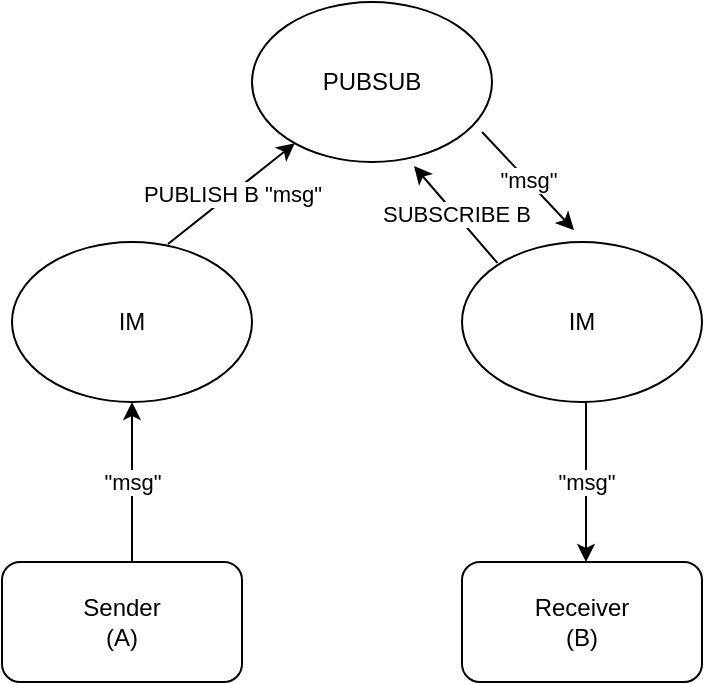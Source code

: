 <mxfile version="13.1.2" type="device"><diagram id="G3pi1wjTFMVfGMqwgl2D" name="Page-1"><mxGraphModel dx="1355" dy="725" grid="1" gridSize="10" guides="1" tooltips="1" connect="1" arrows="1" fold="1" page="1" pageScale="1" pageWidth="827" pageHeight="1169" math="0" shadow="0"><root><mxCell id="0"/><mxCell id="1" parent="0"/><mxCell id="PzjSW7DB0ExAAToORJFO-26" value="IM" style="ellipse;whiteSpace=wrap;html=1;" vertex="1" parent="1"><mxGeometry x="240" y="720" width="120" height="80" as="geometry"/></mxCell><mxCell id="PzjSW7DB0ExAAToORJFO-27" value="Sender&lt;br&gt;(A)" style="rounded=1;whiteSpace=wrap;html=1;" vertex="1" parent="1"><mxGeometry x="235" y="880" width="120" height="60" as="geometry"/></mxCell><mxCell id="PzjSW7DB0ExAAToORJFO-28" value="Receiver&lt;br&gt;(B)" style="rounded=1;whiteSpace=wrap;html=1;" vertex="1" parent="1"><mxGeometry x="465" y="880" width="120" height="60" as="geometry"/></mxCell><mxCell id="PzjSW7DB0ExAAToORJFO-29" value="PUBLISH B &quot;msg&quot;" style="endArrow=classic;html=1;exitX=0.65;exitY=0.013;exitDx=0;exitDy=0;exitPerimeter=0;" edge="1" parent="1" source="PzjSW7DB0ExAAToORJFO-26" target="PzjSW7DB0ExAAToORJFO-33"><mxGeometry width="50" height="50" relative="1" as="geometry"><mxPoint x="276" y="880" as="sourcePoint"/><mxPoint x="276" y="803" as="targetPoint"/></mxGeometry></mxCell><mxCell id="PzjSW7DB0ExAAToORJFO-30" value="&quot;msg&quot;" style="endArrow=classic;html=1;entryX=0.5;entryY=0;entryDx=0;entryDy=0;exitX=0.5;exitY=1;exitDx=0;exitDy=0;" edge="1" parent="1"><mxGeometry width="50" height="50" relative="1" as="geometry"><mxPoint x="527" y="800" as="sourcePoint"/><mxPoint x="527" y="880" as="targetPoint"/></mxGeometry></mxCell><mxCell id="PzjSW7DB0ExAAToORJFO-31" value="IM" style="ellipse;whiteSpace=wrap;html=1;" vertex="1" parent="1"><mxGeometry x="465" y="720" width="120" height="80" as="geometry"/></mxCell><mxCell id="PzjSW7DB0ExAAToORJFO-32" value="&quot;msg&quot;" style="endArrow=classic;html=1;entryX=0.5;entryY=1;entryDx=0;entryDy=0;" edge="1" parent="1" target="PzjSW7DB0ExAAToORJFO-26"><mxGeometry width="50" height="50" relative="1" as="geometry"><mxPoint x="300" y="880" as="sourcePoint"/><mxPoint x="350" y="830" as="targetPoint"/></mxGeometry></mxCell><mxCell id="PzjSW7DB0ExAAToORJFO-33" value="PUBSUB" style="ellipse;whiteSpace=wrap;html=1;" vertex="1" parent="1"><mxGeometry x="360" y="600" width="120" height="80" as="geometry"/></mxCell><mxCell id="PzjSW7DB0ExAAToORJFO-34" value="&quot;msg&quot;" style="endArrow=classic;html=1;entryX=0.217;entryY=0.088;entryDx=0;entryDy=0;entryPerimeter=0;exitX=0.917;exitY=0.75;exitDx=0;exitDy=0;exitPerimeter=0;" edge="1" parent="1"><mxGeometry width="50" height="50" relative="1" as="geometry"><mxPoint x="475.04" y="665" as="sourcePoint"/><mxPoint x="521" y="714.04" as="targetPoint"/></mxGeometry></mxCell><mxCell id="PzjSW7DB0ExAAToORJFO-35" value="SUBSCRIBE B" style="endArrow=classic;html=1;entryX=0.775;entryY=0.963;entryDx=0;entryDy=0;entryPerimeter=0;" edge="1" parent="1"><mxGeometry width="50" height="50" relative="1" as="geometry"><mxPoint x="482.689" y="730.479" as="sourcePoint"/><mxPoint x="441" y="682.04" as="targetPoint"/></mxGeometry></mxCell></root></mxGraphModel></diagram></mxfile>